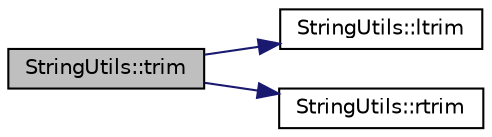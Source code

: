 digraph "StringUtils::trim"
{
  edge [fontname="Helvetica",fontsize="10",labelfontname="Helvetica",labelfontsize="10"];
  node [fontname="Helvetica",fontsize="10",shape=record];
  rankdir="LR";
  Node1 [label="StringUtils::trim",height=0.2,width=0.4,color="black", fillcolor="grey75", style="filled", fontcolor="black"];
  Node1 -> Node2 [color="midnightblue",fontsize="10",style="solid",fontname="Helvetica"];
  Node2 [label="StringUtils::ltrim",height=0.2,width=0.4,color="black", fillcolor="white", style="filled",URL="$class_string_utils.html#abfb85838f51aaa6e7b6500a5c2383558"];
  Node1 -> Node3 [color="midnightblue",fontsize="10",style="solid",fontname="Helvetica"];
  Node3 [label="StringUtils::rtrim",height=0.2,width=0.4,color="black", fillcolor="white", style="filled",URL="$class_string_utils.html#ac42e16732ae5ce65599b1979ba4b0059"];
}
